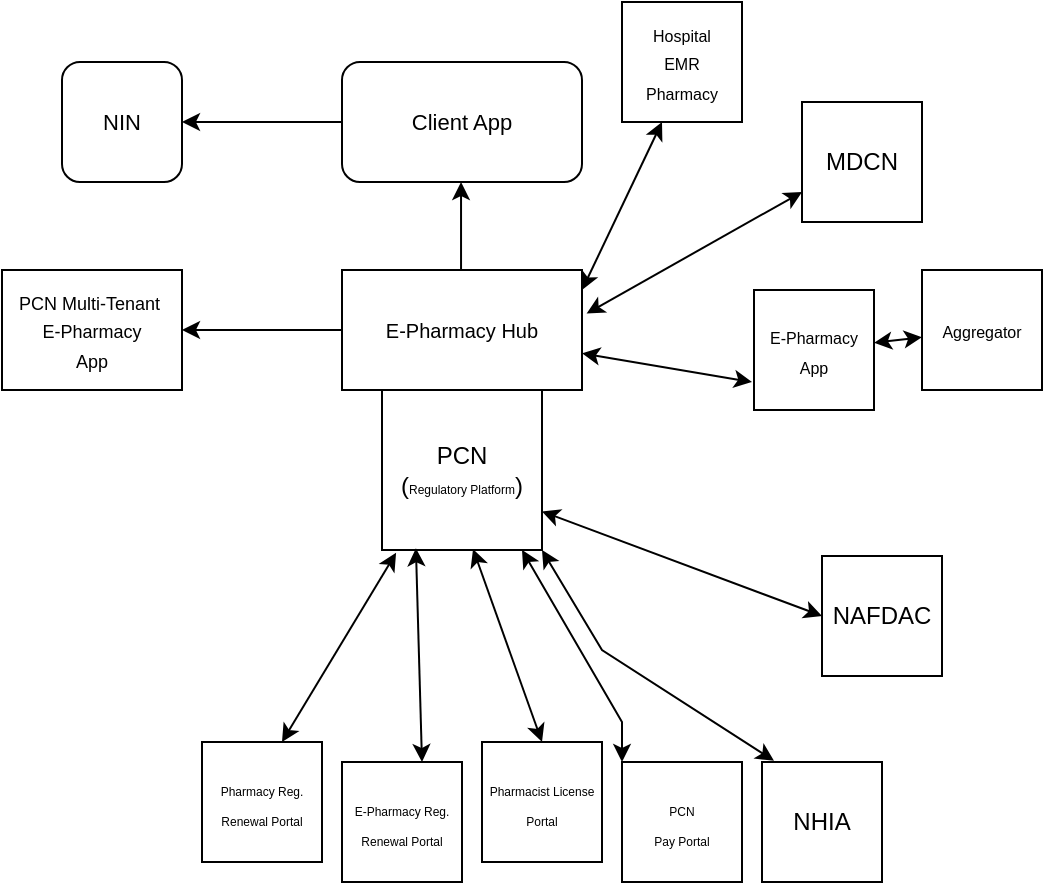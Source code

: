 <mxfile version="28.1.1">
  <diagram name="Page-1" id="ort8rjFYhLfJ45qH1qQt">
    <mxGraphModel dx="1034" dy="411" grid="1" gridSize="10" guides="1" tooltips="1" connect="1" arrows="1" fold="1" page="1" pageScale="1" pageWidth="850" pageHeight="1100" math="0" shadow="0">
      <root>
        <mxCell id="0" />
        <mxCell id="1" parent="0" />
        <mxCell id="hUqBgqO3A2SSpmpJWE31-1" value="PCN&lt;div&gt;(&lt;font style=&quot;font-size: 6px;&quot;&gt;Regulatory&amp;nbsp;&lt;/font&gt;&lt;font style=&quot;background-color: transparent; color: light-dark(rgb(0, 0, 0), rgb(255, 255, 255)); font-size: 6px;&quot;&gt;Platform&lt;/font&gt;&lt;span style=&quot;background-color: transparent; color: light-dark(rgb(0, 0, 0), rgb(255, 255, 255));&quot;&gt;)&lt;/span&gt;&lt;/div&gt;" style="whiteSpace=wrap;html=1;aspect=fixed;" parent="1" vertex="1">
          <mxGeometry x="370" y="344" width="80" height="80" as="geometry" />
        </mxCell>
        <mxCell id="hUqBgqO3A2SSpmpJWE31-3" value="" style="endArrow=classic;startArrow=classic;html=1;rounded=0;entryX=0.088;entryY=1.018;entryDx=0;entryDy=0;entryPerimeter=0;" parent="1" edge="1" target="hUqBgqO3A2SSpmpJWE31-1">
          <mxGeometry width="50" height="50" relative="1" as="geometry">
            <mxPoint x="320" y="520" as="sourcePoint" />
            <mxPoint x="370" y="470" as="targetPoint" />
          </mxGeometry>
        </mxCell>
        <mxCell id="hUqBgqO3A2SSpmpJWE31-6" value="&lt;span style=&quot;font-size: 6px;&quot;&gt;Pharmacy Reg. Renewal Portal&lt;/span&gt;" style="whiteSpace=wrap;html=1;aspect=fixed;" parent="1" vertex="1">
          <mxGeometry x="280" y="520" width="60" height="60" as="geometry" />
        </mxCell>
        <mxCell id="hUqBgqO3A2SSpmpJWE31-7" value="" style="endArrow=classic;startArrow=classic;html=1;rounded=0;entryX=0.212;entryY=0.989;entryDx=0;entryDy=0;entryPerimeter=0;" parent="1" edge="1" target="hUqBgqO3A2SSpmpJWE31-1">
          <mxGeometry width="50" height="50" relative="1" as="geometry">
            <mxPoint x="390" y="530" as="sourcePoint" />
            <mxPoint x="390" y="470" as="targetPoint" />
          </mxGeometry>
        </mxCell>
        <mxCell id="hUqBgqO3A2SSpmpJWE31-8" value="&lt;span style=&quot;font-size: 6px;&quot;&gt;E-Pharmacy Reg. Renewal Portal&lt;/span&gt;" style="whiteSpace=wrap;html=1;aspect=fixed;" parent="1" vertex="1">
          <mxGeometry x="350" y="530" width="60" height="60" as="geometry" />
        </mxCell>
        <mxCell id="hUqBgqO3A2SSpmpJWE31-9" value="" style="endArrow=classic;startArrow=classic;html=1;rounded=0;entryX=0.569;entryY=0.994;entryDx=0;entryDy=0;entryPerimeter=0;" parent="1" edge="1" target="hUqBgqO3A2SSpmpJWE31-1">
          <mxGeometry width="50" height="50" relative="1" as="geometry">
            <mxPoint x="450" y="520" as="sourcePoint" />
            <mxPoint x="430" y="470" as="targetPoint" />
          </mxGeometry>
        </mxCell>
        <mxCell id="hUqBgqO3A2SSpmpJWE31-10" value="&lt;span style=&quot;font-size: 6px;&quot;&gt;Pharmacist License&lt;/span&gt;&lt;div&gt;&lt;span style=&quot;font-size: 6px;&quot;&gt;Portal&lt;/span&gt;&lt;/div&gt;" style="whiteSpace=wrap;html=1;aspect=fixed;" parent="1" vertex="1">
          <mxGeometry x="420" y="520" width="60" height="60" as="geometry" />
        </mxCell>
        <mxCell id="hUqBgqO3A2SSpmpJWE31-11" value="" style="endArrow=classic;startArrow=classic;html=1;rounded=0;entryX=1;entryY=1;entryDx=0;entryDy=0;" parent="1" edge="1">
          <mxGeometry width="50" height="50" relative="1" as="geometry">
            <mxPoint x="490" y="530" as="sourcePoint" />
            <mxPoint x="440" y="424" as="targetPoint" />
            <Array as="points">
              <mxPoint x="490" y="510" />
            </Array>
          </mxGeometry>
        </mxCell>
        <mxCell id="hUqBgqO3A2SSpmpJWE31-12" value="&lt;span style=&quot;font-size: 6px;&quot;&gt;PCN&lt;/span&gt;&lt;div&gt;&lt;span style=&quot;font-size: 6px;&quot;&gt;Pay Portal&lt;/span&gt;&lt;/div&gt;" style="whiteSpace=wrap;html=1;aspect=fixed;" parent="1" vertex="1">
          <mxGeometry x="490" y="530" width="60" height="60" as="geometry" />
        </mxCell>
        <mxCell id="hUqBgqO3A2SSpmpJWE31-14" value="" style="endArrow=classic;startArrow=classic;html=1;rounded=0;exitX=0.1;exitY=-0.01;exitDx=0;exitDy=0;exitPerimeter=0;" parent="1" edge="1" source="hUqBgqO3A2SSpmpJWE31-15">
          <mxGeometry width="50" height="50" relative="1" as="geometry">
            <mxPoint x="550" y="524" as="sourcePoint" />
            <mxPoint x="450" y="424" as="targetPoint" />
            <Array as="points">
              <mxPoint x="480" y="474" />
            </Array>
          </mxGeometry>
        </mxCell>
        <mxCell id="hUqBgqO3A2SSpmpJWE31-15" value="NHIA" style="whiteSpace=wrap;html=1;aspect=fixed;" parent="1" vertex="1">
          <mxGeometry x="560" y="530" width="60" height="60" as="geometry" />
        </mxCell>
        <mxCell id="hUqBgqO3A2SSpmpJWE31-16" value="" style="endArrow=classic;startArrow=classic;html=1;rounded=0;entryX=0;entryY=0.75;entryDx=0;entryDy=0;exitX=1.019;exitY=0.363;exitDx=0;exitDy=0;exitPerimeter=0;" parent="1" target="hUqBgqO3A2SSpmpJWE31-18" edge="1" source="hUqBgqO3A2SSpmpJWE31-23">
          <mxGeometry width="50" height="50" relative="1" as="geometry">
            <mxPoint x="500.0" y="200.0" as="sourcePoint" />
            <mxPoint x="606.1" y="304.49" as="targetPoint" />
          </mxGeometry>
        </mxCell>
        <mxCell id="hUqBgqO3A2SSpmpJWE31-18" value="MDCN" style="whiteSpace=wrap;html=1;aspect=fixed;" parent="1" vertex="1">
          <mxGeometry x="580" y="200" width="60" height="60" as="geometry" />
        </mxCell>
        <mxCell id="hUqBgqO3A2SSpmpJWE31-19" value="" style="endArrow=classic;startArrow=classic;html=1;rounded=0;entryX=0;entryY=0.5;entryDx=0;entryDy=0;" parent="1" edge="1" target="hUqBgqO3A2SSpmpJWE31-20">
          <mxGeometry width="50" height="50" relative="1" as="geometry">
            <mxPoint x="450" y="404.71" as="sourcePoint" />
            <mxPoint x="580" y="380" as="targetPoint" />
          </mxGeometry>
        </mxCell>
        <mxCell id="hUqBgqO3A2SSpmpJWE31-20" value="NAFDAC" style="whiteSpace=wrap;html=1;aspect=fixed;" parent="1" vertex="1">
          <mxGeometry x="590" y="427" width="60" height="60" as="geometry" />
        </mxCell>
        <mxCell id="hUqBgqO3A2SSpmpJWE31-21" value="" style="endArrow=classic;startArrow=classic;html=1;rounded=0;exitX=1;exitY=0.694;exitDx=0;exitDy=0;exitPerimeter=0;" parent="1" edge="1" source="hUqBgqO3A2SSpmpJWE31-23">
          <mxGeometry width="50" height="50" relative="1" as="geometry">
            <mxPoint x="450" y="415" as="sourcePoint" />
            <mxPoint x="555" y="340.004" as="targetPoint" />
          </mxGeometry>
        </mxCell>
        <mxCell id="_VxEBxm_vpcQ5d1JWJhJ-1" value="" style="edgeStyle=none;shape=connector;rounded=0;orthogonalLoop=1;jettySize=auto;html=1;strokeColor=default;align=center;verticalAlign=middle;fontFamily=Helvetica;fontSize=11;fontColor=default;labelBackgroundColor=default;startArrow=classic;endArrow=classic;" edge="1" parent="1" source="hUqBgqO3A2SSpmpJWE31-22" target="hUqBgqO3A2SSpmpJWE31-28">
          <mxGeometry relative="1" as="geometry" />
        </mxCell>
        <mxCell id="hUqBgqO3A2SSpmpJWE31-22" value="&lt;font style=&quot;font-size: 8px;&quot;&gt;E-Pharmacy App&lt;/font&gt;" style="whiteSpace=wrap;html=1;aspect=fixed;" parent="1" vertex="1">
          <mxGeometry x="556" y="294" width="60" height="60" as="geometry" />
        </mxCell>
        <mxCell id="hUqBgqO3A2SSpmpJWE31-26" value="" style="edgeStyle=orthogonalEdgeStyle;rounded=0;orthogonalLoop=1;jettySize=auto;html=1;" parent="1" edge="1">
          <mxGeometry relative="1" as="geometry">
            <mxPoint x="409.52" y="320" as="sourcePoint" />
            <mxPoint x="409.52" y="240" as="targetPoint" />
          </mxGeometry>
        </mxCell>
        <mxCell id="hUqBgqO3A2SSpmpJWE31-30" value="" style="edgeStyle=orthogonalEdgeStyle;rounded=0;orthogonalLoop=1;jettySize=auto;html=1;" parent="1" source="hUqBgqO3A2SSpmpJWE31-23" target="hUqBgqO3A2SSpmpJWE31-29" edge="1">
          <mxGeometry relative="1" as="geometry" />
        </mxCell>
        <mxCell id="hUqBgqO3A2SSpmpJWE31-23" value="&lt;font style=&quot;font-size: 10px;&quot;&gt;E-Pharmacy Hub&lt;/font&gt;" style="whiteSpace=wrap;html=1;" parent="1" vertex="1">
          <mxGeometry x="350" y="284" width="120" height="60" as="geometry" />
        </mxCell>
        <mxCell id="hUqBgqO3A2SSpmpJWE31-32" value="" style="edgeStyle=orthogonalEdgeStyle;rounded=0;orthogonalLoop=1;jettySize=auto;html=1;" parent="1" source="hUqBgqO3A2SSpmpJWE31-25" target="hUqBgqO3A2SSpmpJWE31-31" edge="1">
          <mxGeometry relative="1" as="geometry" />
        </mxCell>
        <mxCell id="hUqBgqO3A2SSpmpJWE31-25" value="&lt;font style=&quot;font-size: 11px;&quot;&gt;Client App&lt;/font&gt;" style="rounded=1;whiteSpace=wrap;html=1;" parent="1" vertex="1">
          <mxGeometry x="350" y="180" width="120" height="60" as="geometry" />
        </mxCell>
        <mxCell id="hUqBgqO3A2SSpmpJWE31-28" value="&lt;font style=&quot;font-size: 8px;&quot;&gt;Aggregator&lt;/font&gt;" style="whiteSpace=wrap;html=1;aspect=fixed;" parent="1" vertex="1">
          <mxGeometry x="640" y="284" width="60" height="60" as="geometry" />
        </mxCell>
        <mxCell id="hUqBgqO3A2SSpmpJWE31-29" value="&lt;font style=&quot;font-size: 9px;&quot;&gt;PCN Multi-Tenant&amp;nbsp;&lt;/font&gt;&lt;div&gt;&lt;font style=&quot;font-size: 9px;&quot;&gt;E-Pharmacy&lt;/font&gt;&lt;div&gt;&lt;font style=&quot;font-size: 9px;&quot;&gt;App&lt;/font&gt;&lt;/div&gt;&lt;/div&gt;" style="whiteSpace=wrap;html=1;" parent="1" vertex="1">
          <mxGeometry x="180" y="284" width="90" height="60" as="geometry" />
        </mxCell>
        <mxCell id="hUqBgqO3A2SSpmpJWE31-31" value="&lt;font style=&quot;font-size: 11px;&quot;&gt;NIN&lt;/font&gt;" style="rounded=1;whiteSpace=wrap;html=1;" parent="1" vertex="1">
          <mxGeometry x="210" y="180" width="60" height="60" as="geometry" />
        </mxCell>
        <mxCell id="hUqBgqO3A2SSpmpJWE31-33" value="" style="endArrow=classic;startArrow=classic;html=1;rounded=0;" parent="1" edge="1">
          <mxGeometry width="50" height="50" relative="1" as="geometry">
            <mxPoint x="470" y="294" as="sourcePoint" />
            <mxPoint x="510" y="210" as="targetPoint" />
          </mxGeometry>
        </mxCell>
        <mxCell id="hUqBgqO3A2SSpmpJWE31-34" value="&lt;font style=&quot;font-size: 8px;&quot;&gt;Hospital&lt;/font&gt;&lt;div&gt;&lt;font style=&quot;font-size: 8px;&quot;&gt;EMR&lt;/font&gt;&lt;/div&gt;&lt;div&gt;&lt;span style=&quot;font-size: 8px;&quot;&gt;Pharmacy&lt;/span&gt;&lt;/div&gt;" style="whiteSpace=wrap;html=1;aspect=fixed;" parent="1" vertex="1">
          <mxGeometry x="490" y="150" width="60" height="60" as="geometry" />
        </mxCell>
      </root>
    </mxGraphModel>
  </diagram>
</mxfile>
